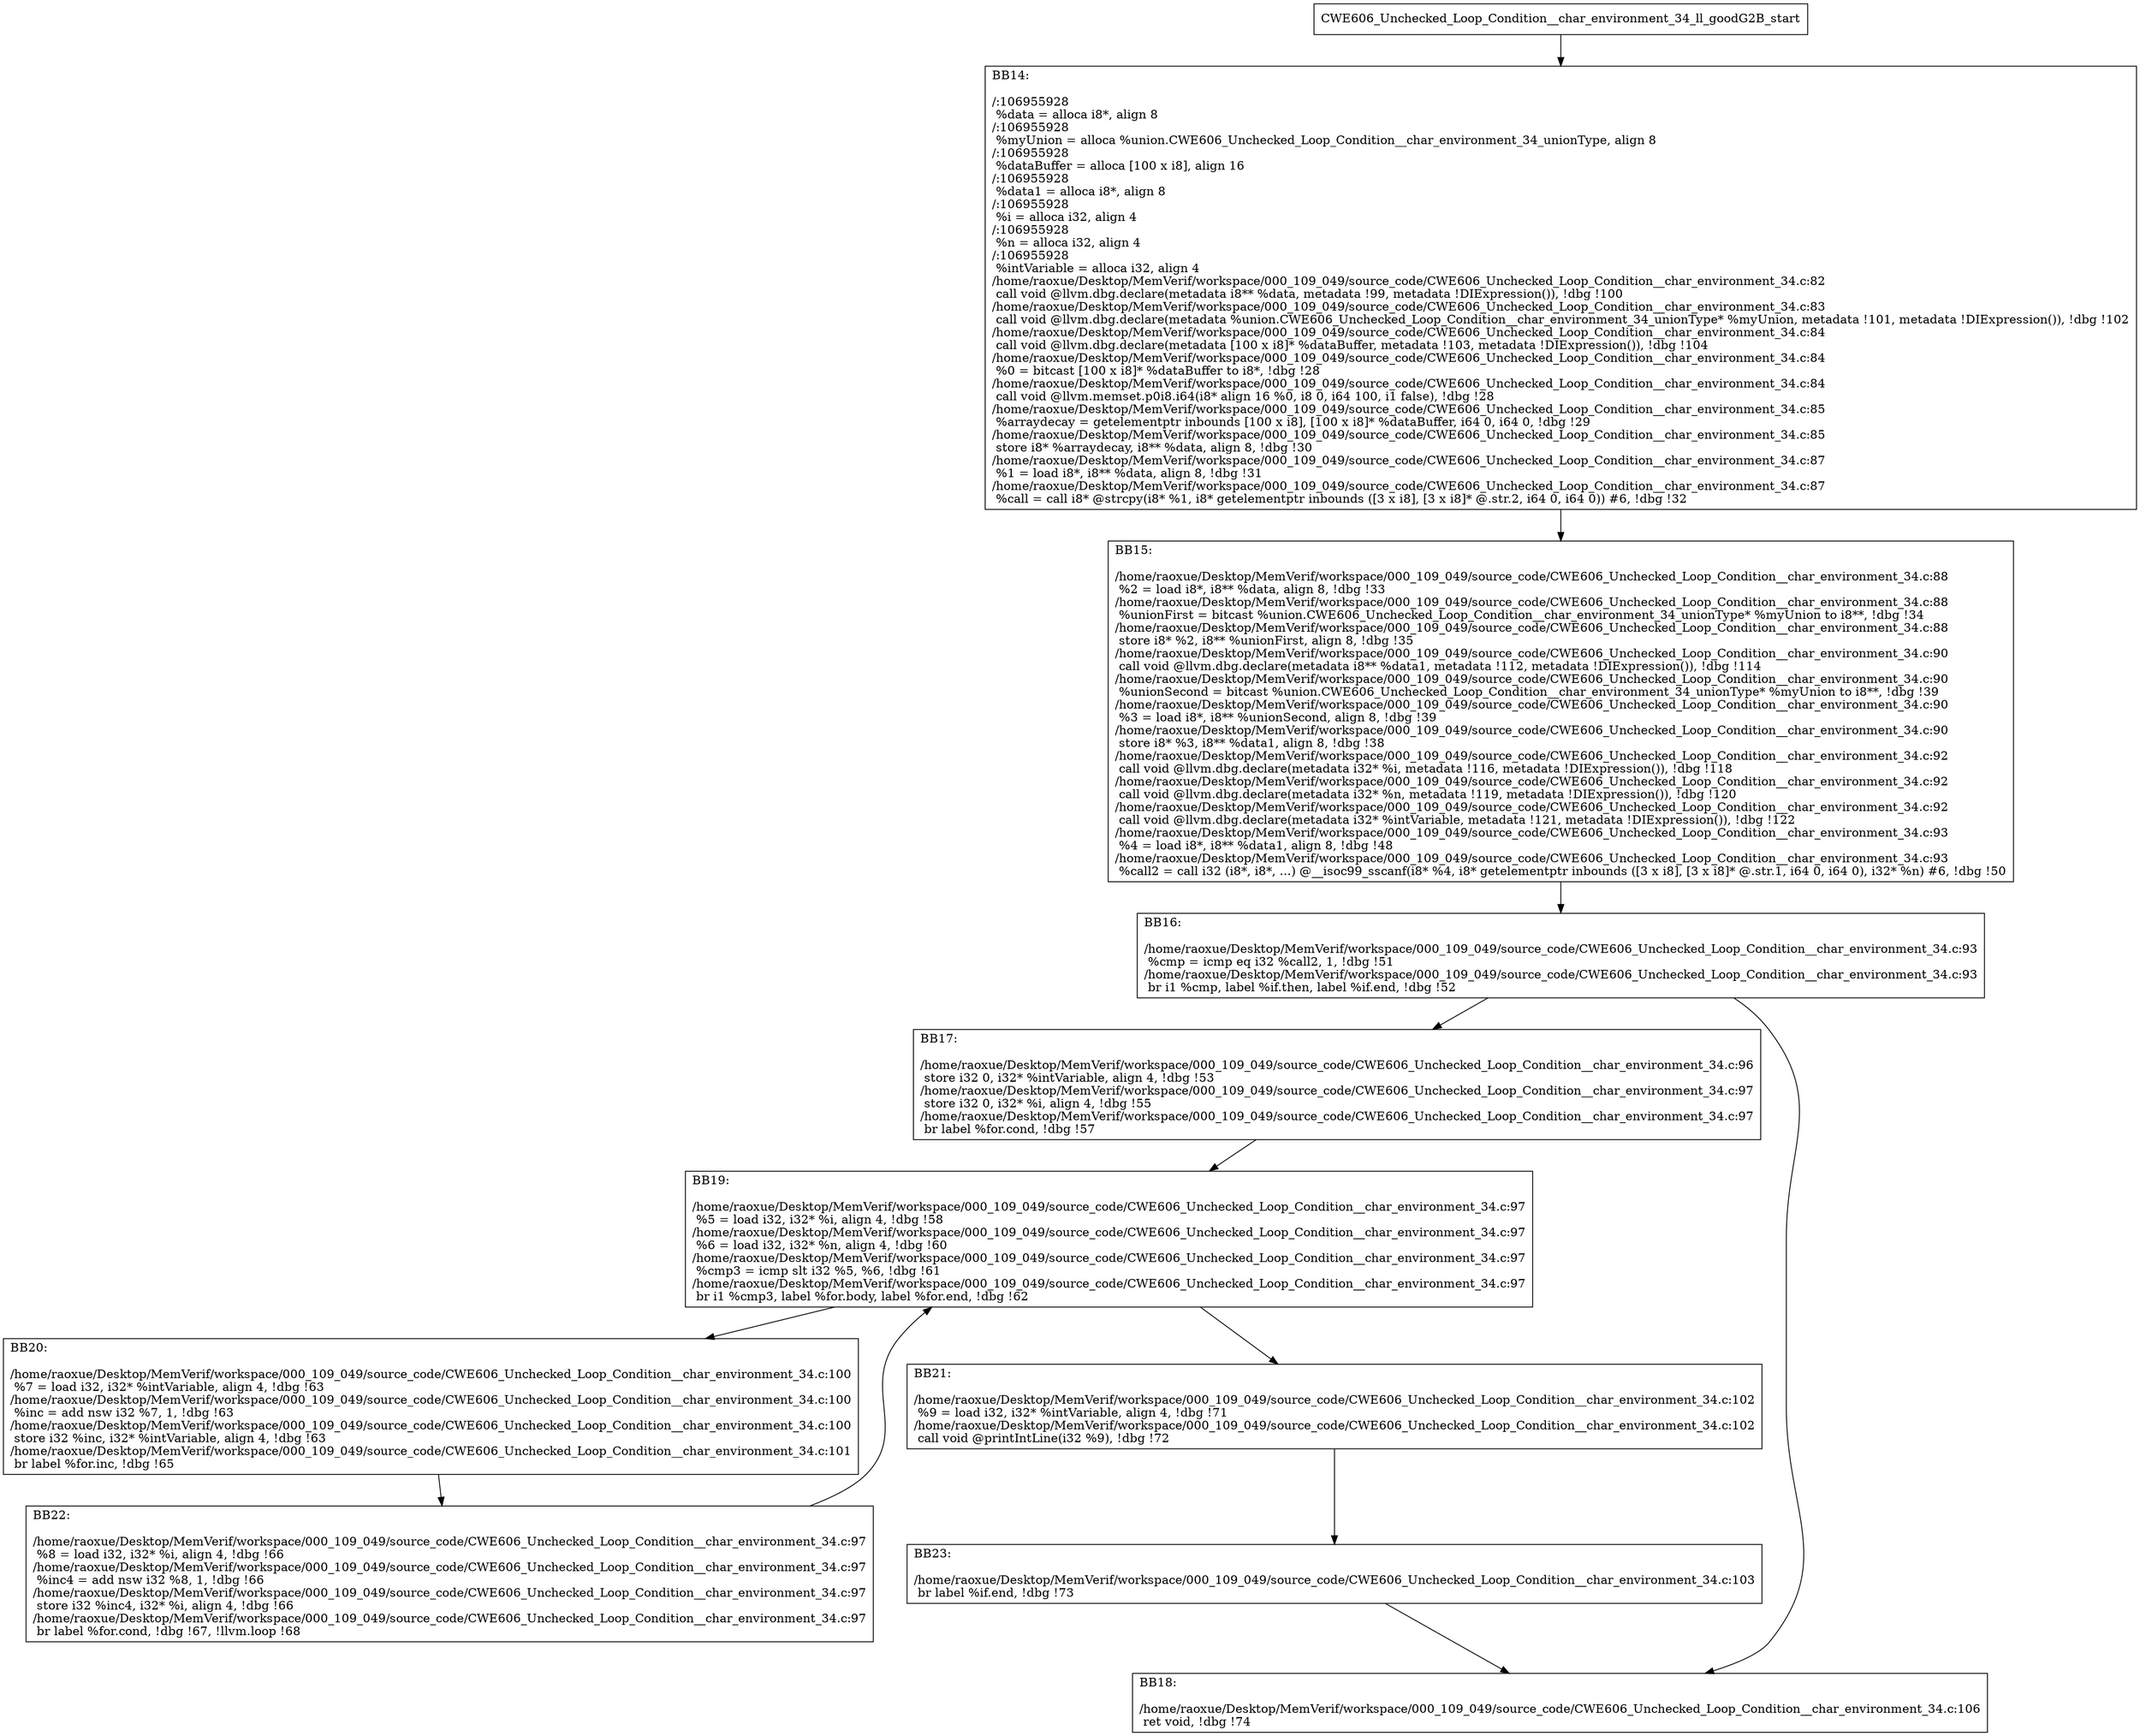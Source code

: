 digraph "CFG for'CWE606_Unchecked_Loop_Condition__char_environment_34_ll_goodG2B' function" {
	BBCWE606_Unchecked_Loop_Condition__char_environment_34_ll_goodG2B_start[shape=record,label="{CWE606_Unchecked_Loop_Condition__char_environment_34_ll_goodG2B_start}"];
	BBCWE606_Unchecked_Loop_Condition__char_environment_34_ll_goodG2B_start-> CWE606_Unchecked_Loop_Condition__char_environment_34_ll_goodG2BBB14;
	CWE606_Unchecked_Loop_Condition__char_environment_34_ll_goodG2BBB14 [shape=record, label="{BB14:\l\l/:106955928\l
  %data = alloca i8*, align 8\l
/:106955928\l
  %myUnion = alloca %union.CWE606_Unchecked_Loop_Condition__char_environment_34_unionType, align 8\l
/:106955928\l
  %dataBuffer = alloca [100 x i8], align 16\l
/:106955928\l
  %data1 = alloca i8*, align 8\l
/:106955928\l
  %i = alloca i32, align 4\l
/:106955928\l
  %n = alloca i32, align 4\l
/:106955928\l
  %intVariable = alloca i32, align 4\l
/home/raoxue/Desktop/MemVerif/workspace/000_109_049/source_code/CWE606_Unchecked_Loop_Condition__char_environment_34.c:82\l
  call void @llvm.dbg.declare(metadata i8** %data, metadata !99, metadata !DIExpression()), !dbg !100\l
/home/raoxue/Desktop/MemVerif/workspace/000_109_049/source_code/CWE606_Unchecked_Loop_Condition__char_environment_34.c:83\l
  call void @llvm.dbg.declare(metadata %union.CWE606_Unchecked_Loop_Condition__char_environment_34_unionType* %myUnion, metadata !101, metadata !DIExpression()), !dbg !102\l
/home/raoxue/Desktop/MemVerif/workspace/000_109_049/source_code/CWE606_Unchecked_Loop_Condition__char_environment_34.c:84\l
  call void @llvm.dbg.declare(metadata [100 x i8]* %dataBuffer, metadata !103, metadata !DIExpression()), !dbg !104\l
/home/raoxue/Desktop/MemVerif/workspace/000_109_049/source_code/CWE606_Unchecked_Loop_Condition__char_environment_34.c:84\l
  %0 = bitcast [100 x i8]* %dataBuffer to i8*, !dbg !28\l
/home/raoxue/Desktop/MemVerif/workspace/000_109_049/source_code/CWE606_Unchecked_Loop_Condition__char_environment_34.c:84\l
  call void @llvm.memset.p0i8.i64(i8* align 16 %0, i8 0, i64 100, i1 false), !dbg !28\l
/home/raoxue/Desktop/MemVerif/workspace/000_109_049/source_code/CWE606_Unchecked_Loop_Condition__char_environment_34.c:85\l
  %arraydecay = getelementptr inbounds [100 x i8], [100 x i8]* %dataBuffer, i64 0, i64 0, !dbg !29\l
/home/raoxue/Desktop/MemVerif/workspace/000_109_049/source_code/CWE606_Unchecked_Loop_Condition__char_environment_34.c:85\l
  store i8* %arraydecay, i8** %data, align 8, !dbg !30\l
/home/raoxue/Desktop/MemVerif/workspace/000_109_049/source_code/CWE606_Unchecked_Loop_Condition__char_environment_34.c:87\l
  %1 = load i8*, i8** %data, align 8, !dbg !31\l
/home/raoxue/Desktop/MemVerif/workspace/000_109_049/source_code/CWE606_Unchecked_Loop_Condition__char_environment_34.c:87\l
  %call = call i8* @strcpy(i8* %1, i8* getelementptr inbounds ([3 x i8], [3 x i8]* @.str.2, i64 0, i64 0)) #6, !dbg !32\l
}"];
	CWE606_Unchecked_Loop_Condition__char_environment_34_ll_goodG2BBB14-> CWE606_Unchecked_Loop_Condition__char_environment_34_ll_goodG2BBB15;
	CWE606_Unchecked_Loop_Condition__char_environment_34_ll_goodG2BBB15 [shape=record, label="{BB15:\l\l/home/raoxue/Desktop/MemVerif/workspace/000_109_049/source_code/CWE606_Unchecked_Loop_Condition__char_environment_34.c:88\l
  %2 = load i8*, i8** %data, align 8, !dbg !33\l
/home/raoxue/Desktop/MemVerif/workspace/000_109_049/source_code/CWE606_Unchecked_Loop_Condition__char_environment_34.c:88\l
  %unionFirst = bitcast %union.CWE606_Unchecked_Loop_Condition__char_environment_34_unionType* %myUnion to i8**, !dbg !34\l
/home/raoxue/Desktop/MemVerif/workspace/000_109_049/source_code/CWE606_Unchecked_Loop_Condition__char_environment_34.c:88\l
  store i8* %2, i8** %unionFirst, align 8, !dbg !35\l
/home/raoxue/Desktop/MemVerif/workspace/000_109_049/source_code/CWE606_Unchecked_Loop_Condition__char_environment_34.c:90\l
  call void @llvm.dbg.declare(metadata i8** %data1, metadata !112, metadata !DIExpression()), !dbg !114\l
/home/raoxue/Desktop/MemVerif/workspace/000_109_049/source_code/CWE606_Unchecked_Loop_Condition__char_environment_34.c:90\l
  %unionSecond = bitcast %union.CWE606_Unchecked_Loop_Condition__char_environment_34_unionType* %myUnion to i8**, !dbg !39\l
/home/raoxue/Desktop/MemVerif/workspace/000_109_049/source_code/CWE606_Unchecked_Loop_Condition__char_environment_34.c:90\l
  %3 = load i8*, i8** %unionSecond, align 8, !dbg !39\l
/home/raoxue/Desktop/MemVerif/workspace/000_109_049/source_code/CWE606_Unchecked_Loop_Condition__char_environment_34.c:90\l
  store i8* %3, i8** %data1, align 8, !dbg !38\l
/home/raoxue/Desktop/MemVerif/workspace/000_109_049/source_code/CWE606_Unchecked_Loop_Condition__char_environment_34.c:92\l
  call void @llvm.dbg.declare(metadata i32* %i, metadata !116, metadata !DIExpression()), !dbg !118\l
/home/raoxue/Desktop/MemVerif/workspace/000_109_049/source_code/CWE606_Unchecked_Loop_Condition__char_environment_34.c:92\l
  call void @llvm.dbg.declare(metadata i32* %n, metadata !119, metadata !DIExpression()), !dbg !120\l
/home/raoxue/Desktop/MemVerif/workspace/000_109_049/source_code/CWE606_Unchecked_Loop_Condition__char_environment_34.c:92\l
  call void @llvm.dbg.declare(metadata i32* %intVariable, metadata !121, metadata !DIExpression()), !dbg !122\l
/home/raoxue/Desktop/MemVerif/workspace/000_109_049/source_code/CWE606_Unchecked_Loop_Condition__char_environment_34.c:93\l
  %4 = load i8*, i8** %data1, align 8, !dbg !48\l
/home/raoxue/Desktop/MemVerif/workspace/000_109_049/source_code/CWE606_Unchecked_Loop_Condition__char_environment_34.c:93\l
  %call2 = call i32 (i8*, i8*, ...) @__isoc99_sscanf(i8* %4, i8* getelementptr inbounds ([3 x i8], [3 x i8]* @.str.1, i64 0, i64 0), i32* %n) #6, !dbg !50\l
}"];
	CWE606_Unchecked_Loop_Condition__char_environment_34_ll_goodG2BBB15-> CWE606_Unchecked_Loop_Condition__char_environment_34_ll_goodG2BBB16;
	CWE606_Unchecked_Loop_Condition__char_environment_34_ll_goodG2BBB16 [shape=record, label="{BB16:\l\l/home/raoxue/Desktop/MemVerif/workspace/000_109_049/source_code/CWE606_Unchecked_Loop_Condition__char_environment_34.c:93\l
  %cmp = icmp eq i32 %call2, 1, !dbg !51\l
/home/raoxue/Desktop/MemVerif/workspace/000_109_049/source_code/CWE606_Unchecked_Loop_Condition__char_environment_34.c:93\l
  br i1 %cmp, label %if.then, label %if.end, !dbg !52\l
}"];
	CWE606_Unchecked_Loop_Condition__char_environment_34_ll_goodG2BBB16-> CWE606_Unchecked_Loop_Condition__char_environment_34_ll_goodG2BBB17;
	CWE606_Unchecked_Loop_Condition__char_environment_34_ll_goodG2BBB16-> CWE606_Unchecked_Loop_Condition__char_environment_34_ll_goodG2BBB18;
	CWE606_Unchecked_Loop_Condition__char_environment_34_ll_goodG2BBB17 [shape=record, label="{BB17:\l\l/home/raoxue/Desktop/MemVerif/workspace/000_109_049/source_code/CWE606_Unchecked_Loop_Condition__char_environment_34.c:96\l
  store i32 0, i32* %intVariable, align 4, !dbg !53\l
/home/raoxue/Desktop/MemVerif/workspace/000_109_049/source_code/CWE606_Unchecked_Loop_Condition__char_environment_34.c:97\l
  store i32 0, i32* %i, align 4, !dbg !55\l
/home/raoxue/Desktop/MemVerif/workspace/000_109_049/source_code/CWE606_Unchecked_Loop_Condition__char_environment_34.c:97\l
  br label %for.cond, !dbg !57\l
}"];
	CWE606_Unchecked_Loop_Condition__char_environment_34_ll_goodG2BBB17-> CWE606_Unchecked_Loop_Condition__char_environment_34_ll_goodG2BBB19;
	CWE606_Unchecked_Loop_Condition__char_environment_34_ll_goodG2BBB19 [shape=record, label="{BB19:\l\l/home/raoxue/Desktop/MemVerif/workspace/000_109_049/source_code/CWE606_Unchecked_Loop_Condition__char_environment_34.c:97\l
  %5 = load i32, i32* %i, align 4, !dbg !58\l
/home/raoxue/Desktop/MemVerif/workspace/000_109_049/source_code/CWE606_Unchecked_Loop_Condition__char_environment_34.c:97\l
  %6 = load i32, i32* %n, align 4, !dbg !60\l
/home/raoxue/Desktop/MemVerif/workspace/000_109_049/source_code/CWE606_Unchecked_Loop_Condition__char_environment_34.c:97\l
  %cmp3 = icmp slt i32 %5, %6, !dbg !61\l
/home/raoxue/Desktop/MemVerif/workspace/000_109_049/source_code/CWE606_Unchecked_Loop_Condition__char_environment_34.c:97\l
  br i1 %cmp3, label %for.body, label %for.end, !dbg !62\l
}"];
	CWE606_Unchecked_Loop_Condition__char_environment_34_ll_goodG2BBB19-> CWE606_Unchecked_Loop_Condition__char_environment_34_ll_goodG2BBB20;
	CWE606_Unchecked_Loop_Condition__char_environment_34_ll_goodG2BBB19-> CWE606_Unchecked_Loop_Condition__char_environment_34_ll_goodG2BBB21;
	CWE606_Unchecked_Loop_Condition__char_environment_34_ll_goodG2BBB20 [shape=record, label="{BB20:\l\l/home/raoxue/Desktop/MemVerif/workspace/000_109_049/source_code/CWE606_Unchecked_Loop_Condition__char_environment_34.c:100\l
  %7 = load i32, i32* %intVariable, align 4, !dbg !63\l
/home/raoxue/Desktop/MemVerif/workspace/000_109_049/source_code/CWE606_Unchecked_Loop_Condition__char_environment_34.c:100\l
  %inc = add nsw i32 %7, 1, !dbg !63\l
/home/raoxue/Desktop/MemVerif/workspace/000_109_049/source_code/CWE606_Unchecked_Loop_Condition__char_environment_34.c:100\l
  store i32 %inc, i32* %intVariable, align 4, !dbg !63\l
/home/raoxue/Desktop/MemVerif/workspace/000_109_049/source_code/CWE606_Unchecked_Loop_Condition__char_environment_34.c:101\l
  br label %for.inc, !dbg !65\l
}"];
	CWE606_Unchecked_Loop_Condition__char_environment_34_ll_goodG2BBB20-> CWE606_Unchecked_Loop_Condition__char_environment_34_ll_goodG2BBB22;
	CWE606_Unchecked_Loop_Condition__char_environment_34_ll_goodG2BBB22 [shape=record, label="{BB22:\l\l/home/raoxue/Desktop/MemVerif/workspace/000_109_049/source_code/CWE606_Unchecked_Loop_Condition__char_environment_34.c:97\l
  %8 = load i32, i32* %i, align 4, !dbg !66\l
/home/raoxue/Desktop/MemVerif/workspace/000_109_049/source_code/CWE606_Unchecked_Loop_Condition__char_environment_34.c:97\l
  %inc4 = add nsw i32 %8, 1, !dbg !66\l
/home/raoxue/Desktop/MemVerif/workspace/000_109_049/source_code/CWE606_Unchecked_Loop_Condition__char_environment_34.c:97\l
  store i32 %inc4, i32* %i, align 4, !dbg !66\l
/home/raoxue/Desktop/MemVerif/workspace/000_109_049/source_code/CWE606_Unchecked_Loop_Condition__char_environment_34.c:97\l
  br label %for.cond, !dbg !67, !llvm.loop !68\l
}"];
	CWE606_Unchecked_Loop_Condition__char_environment_34_ll_goodG2BBB22-> CWE606_Unchecked_Loop_Condition__char_environment_34_ll_goodG2BBB19;
	CWE606_Unchecked_Loop_Condition__char_environment_34_ll_goodG2BBB21 [shape=record, label="{BB21:\l\l/home/raoxue/Desktop/MemVerif/workspace/000_109_049/source_code/CWE606_Unchecked_Loop_Condition__char_environment_34.c:102\l
  %9 = load i32, i32* %intVariable, align 4, !dbg !71\l
/home/raoxue/Desktop/MemVerif/workspace/000_109_049/source_code/CWE606_Unchecked_Loop_Condition__char_environment_34.c:102\l
  call void @printIntLine(i32 %9), !dbg !72\l
}"];
	CWE606_Unchecked_Loop_Condition__char_environment_34_ll_goodG2BBB21-> CWE606_Unchecked_Loop_Condition__char_environment_34_ll_goodG2BBB23;
	CWE606_Unchecked_Loop_Condition__char_environment_34_ll_goodG2BBB23 [shape=record, label="{BB23:\l\l/home/raoxue/Desktop/MemVerif/workspace/000_109_049/source_code/CWE606_Unchecked_Loop_Condition__char_environment_34.c:103\l
  br label %if.end, !dbg !73\l
}"];
	CWE606_Unchecked_Loop_Condition__char_environment_34_ll_goodG2BBB23-> CWE606_Unchecked_Loop_Condition__char_environment_34_ll_goodG2BBB18;
	CWE606_Unchecked_Loop_Condition__char_environment_34_ll_goodG2BBB18 [shape=record, label="{BB18:\l\l/home/raoxue/Desktop/MemVerif/workspace/000_109_049/source_code/CWE606_Unchecked_Loop_Condition__char_environment_34.c:106\l
  ret void, !dbg !74\l
}"];
}
